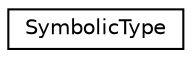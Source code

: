 digraph "Graphical Class Hierarchy"
{
 // INTERACTIVE_SVG=YES
  edge [fontname="Helvetica",fontsize="10",labelfontname="Helvetica",labelfontsize="10"];
  node [fontname="Helvetica",fontsize="10",shape=record];
  rankdir="LR";
  Node1 [label="SymbolicType",height=0.2,width=0.4,color="black", fillcolor="white", style="filled",URL="$struct_symbolic_type.html"];
}
